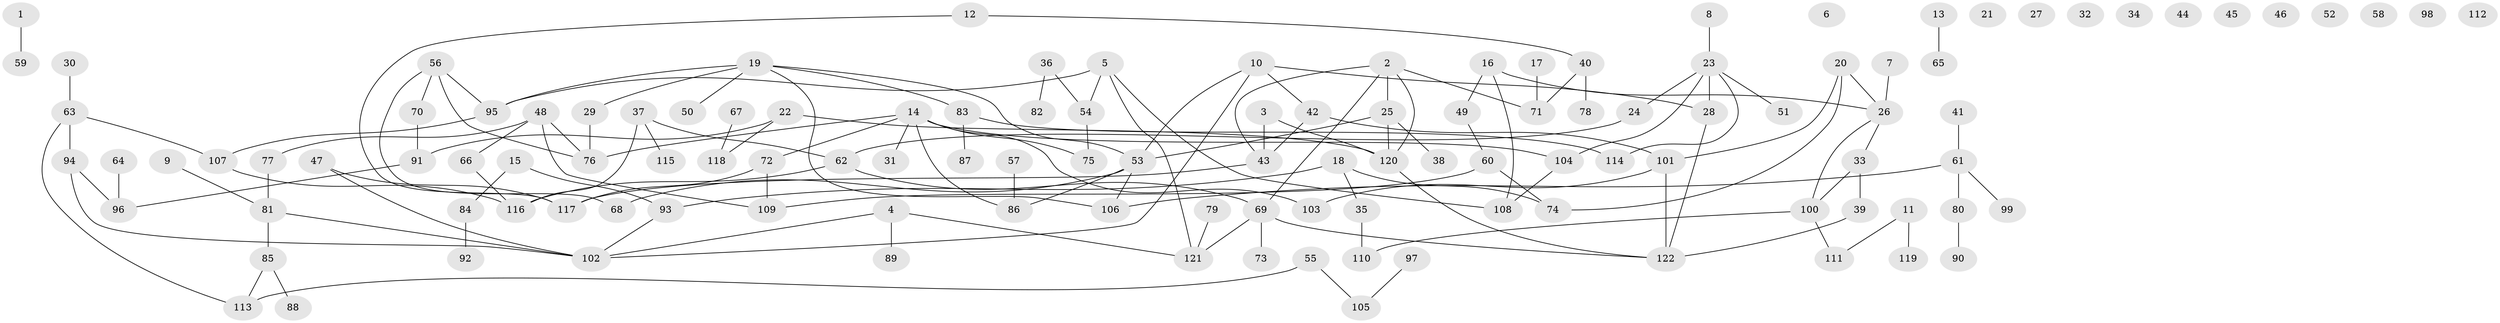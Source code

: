 // coarse degree distribution, {0: 0.22950819672131148, 1: 0.26229508196721313, 3: 0.09836065573770492, 4: 0.06557377049180328, 2: 0.21311475409836064, 8: 0.04918032786885246, 5: 0.04918032786885246, 11: 0.01639344262295082, 6: 0.01639344262295082}
// Generated by graph-tools (version 1.1) at 2025/02/03/05/25 17:02:34]
// undirected, 122 vertices, 144 edges
graph export_dot {
graph [start="1"]
  node [color=gray90,style=filled];
  1;
  2;
  3;
  4;
  5;
  6;
  7;
  8;
  9;
  10;
  11;
  12;
  13;
  14;
  15;
  16;
  17;
  18;
  19;
  20;
  21;
  22;
  23;
  24;
  25;
  26;
  27;
  28;
  29;
  30;
  31;
  32;
  33;
  34;
  35;
  36;
  37;
  38;
  39;
  40;
  41;
  42;
  43;
  44;
  45;
  46;
  47;
  48;
  49;
  50;
  51;
  52;
  53;
  54;
  55;
  56;
  57;
  58;
  59;
  60;
  61;
  62;
  63;
  64;
  65;
  66;
  67;
  68;
  69;
  70;
  71;
  72;
  73;
  74;
  75;
  76;
  77;
  78;
  79;
  80;
  81;
  82;
  83;
  84;
  85;
  86;
  87;
  88;
  89;
  90;
  91;
  92;
  93;
  94;
  95;
  96;
  97;
  98;
  99;
  100;
  101;
  102;
  103;
  104;
  105;
  106;
  107;
  108;
  109;
  110;
  111;
  112;
  113;
  114;
  115;
  116;
  117;
  118;
  119;
  120;
  121;
  122;
  1 -- 59;
  2 -- 25;
  2 -- 43;
  2 -- 69;
  2 -- 71;
  2 -- 120;
  3 -- 43;
  3 -- 120;
  4 -- 89;
  4 -- 102;
  4 -- 121;
  5 -- 54;
  5 -- 95;
  5 -- 108;
  5 -- 121;
  7 -- 26;
  8 -- 23;
  9 -- 81;
  10 -- 28;
  10 -- 42;
  10 -- 53;
  10 -- 102;
  11 -- 111;
  11 -- 119;
  12 -- 40;
  12 -- 117;
  13 -- 65;
  14 -- 31;
  14 -- 72;
  14 -- 75;
  14 -- 76;
  14 -- 86;
  14 -- 103;
  14 -- 104;
  15 -- 84;
  15 -- 93;
  16 -- 26;
  16 -- 49;
  16 -- 108;
  17 -- 71;
  18 -- 35;
  18 -- 74;
  18 -- 93;
  19 -- 29;
  19 -- 50;
  19 -- 53;
  19 -- 83;
  19 -- 95;
  19 -- 106;
  20 -- 26;
  20 -- 74;
  20 -- 101;
  22 -- 91;
  22 -- 118;
  22 -- 120;
  23 -- 24;
  23 -- 28;
  23 -- 51;
  23 -- 104;
  23 -- 114;
  24 -- 62;
  25 -- 38;
  25 -- 53;
  25 -- 120;
  26 -- 33;
  26 -- 100;
  28 -- 122;
  29 -- 76;
  30 -- 63;
  33 -- 39;
  33 -- 100;
  35 -- 110;
  36 -- 54;
  36 -- 82;
  37 -- 62;
  37 -- 115;
  37 -- 116;
  39 -- 122;
  40 -- 71;
  40 -- 78;
  41 -- 61;
  42 -- 43;
  42 -- 101;
  43 -- 117;
  47 -- 102;
  47 -- 117;
  48 -- 66;
  48 -- 76;
  48 -- 77;
  48 -- 109;
  49 -- 60;
  53 -- 68;
  53 -- 86;
  53 -- 106;
  54 -- 75;
  55 -- 105;
  55 -- 113;
  56 -- 68;
  56 -- 70;
  56 -- 76;
  56 -- 95;
  57 -- 86;
  60 -- 74;
  60 -- 109;
  61 -- 80;
  61 -- 99;
  61 -- 106;
  62 -- 69;
  62 -- 116;
  63 -- 94;
  63 -- 107;
  63 -- 113;
  64 -- 96;
  66 -- 116;
  67 -- 118;
  69 -- 73;
  69 -- 121;
  69 -- 122;
  70 -- 91;
  72 -- 109;
  72 -- 117;
  77 -- 81;
  79 -- 121;
  80 -- 90;
  81 -- 85;
  81 -- 102;
  83 -- 87;
  83 -- 114;
  84 -- 92;
  85 -- 88;
  85 -- 113;
  91 -- 96;
  93 -- 102;
  94 -- 96;
  94 -- 102;
  95 -- 107;
  97 -- 105;
  100 -- 110;
  100 -- 111;
  101 -- 103;
  101 -- 122;
  104 -- 108;
  107 -- 116;
  120 -- 122;
}
